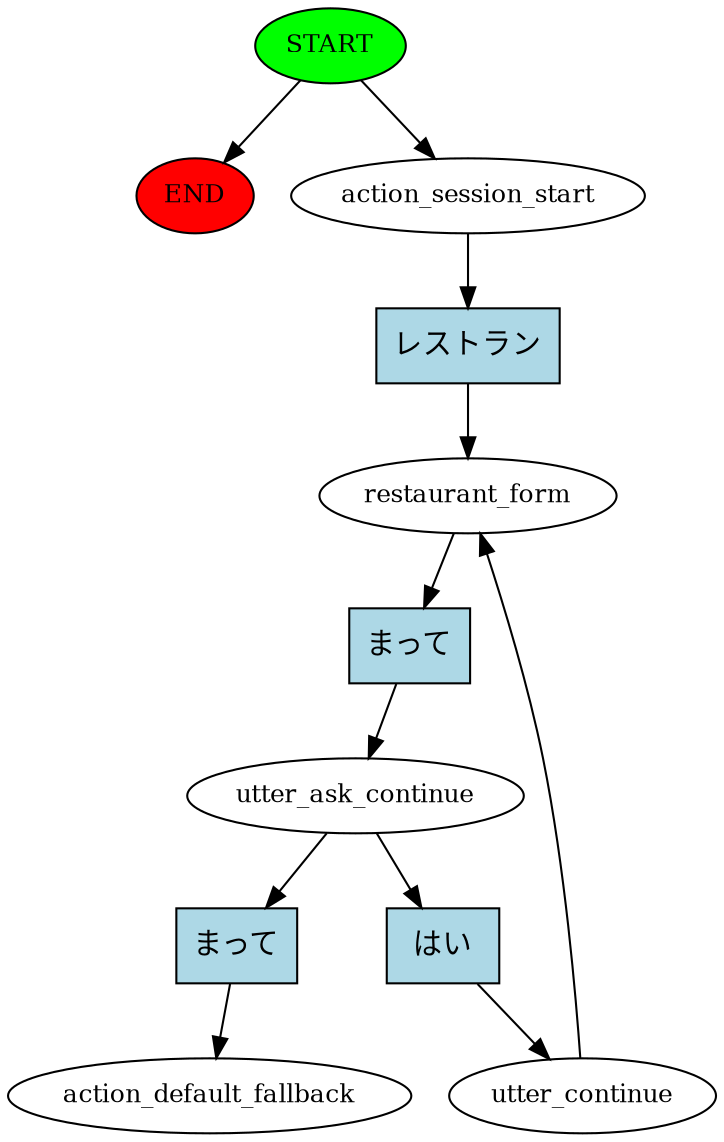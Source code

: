 digraph  {
0 [class="start active", fillcolor=green, fontsize=12, label=START, style=filled];
"-1" [class=end, fillcolor=red, fontsize=12, label=END, style=filled];
1 [class=active, fontsize=12, label=action_session_start];
2 [class=active, fontsize=12, label=restaurant_form];
3 [class=active, fontsize=12, label=utter_ask_continue];
4 [class=active, fontsize=12, label=utter_continue];
7 [class="dashed active", fontsize=12, label=action_default_fallback];
8 [class="intent active", fillcolor=lightblue, label="レストラン", shape=rect, style=filled];
9 [class="intent active", fillcolor=lightblue, label="まって", shape=rect, style=filled];
10 [class="intent active", fillcolor=lightblue, label="はい", shape=rect, style=filled];
11 [class="intent active", fillcolor=lightblue, label="まって", shape=rect, style=filled];
0 -> "-1"  [class="", key=NONE, label=""];
0 -> 1  [class=active, key=NONE, label=""];
1 -> 8  [class=active, key=0];
2 -> 9  [class=active, key=0];
3 -> 10  [class=active, key=0];
3 -> 11  [class=active, key=0];
4 -> 2  [class=active, key=NONE, label=""];
8 -> 2  [class=active, key=0];
9 -> 3  [class=active, key=0];
10 -> 4  [class=active, key=0];
11 -> 7  [class=active, key=0];
}
